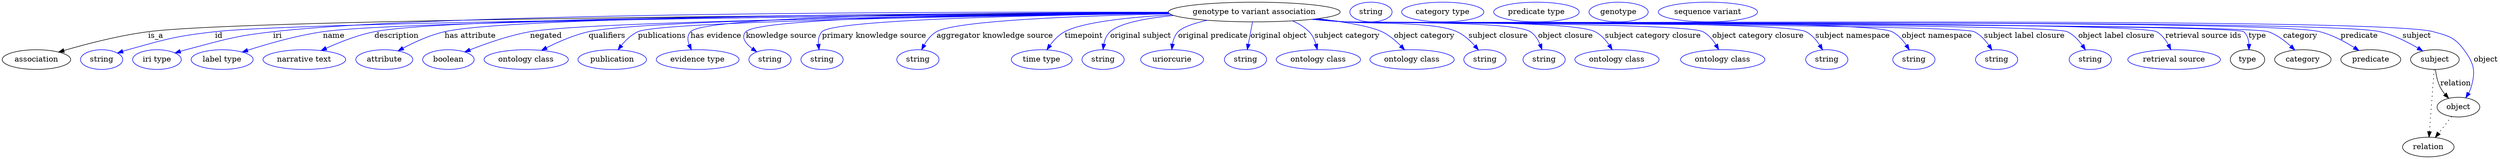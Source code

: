 digraph {
	graph [bb="0,0,4553.4,283"];
	node [label="\N"];
	"genotype to variant association"	[height=0.5,
		label="genotype to variant association",
		pos="2283.4,265",
		width=4.351];
	association	[height=0.5,
		pos="62.394,178",
		width=1.7332];
	"genotype to variant association" -> association	[label=is_a,
		lp="280.39,221.5",
		pos="e,102.91,191.77 2127.1,263.29 1685.5,261.02 448.47,252.59 266.39,229 213.11,222.1 153.58,206.57 112.65,194.64"];
	id	[color=blue,
		height=0.5,
		label=string,
		pos="181.39,178",
		width=1.0652];
	"genotype to variant association" -> id	[color=blue,
		label=id,
		lp="395.39,221.5",
		pos="e,210.38,189.98 2127.6,262.79 1705.2,259.27 558.59,248.07 388.39,229 316.67,220.97 298.9,215.43 229.39,196 226.29,195.13 223.09,\
194.17 219.89,193.15",
		style=solid];
	iri	[color=blue,
		height=0.5,
		label="iri type",
		pos="282.39,178",
		width=1.2277];
	"genotype to variant association" -> iri	[color=blue,
		label=iri,
		lp="501.39,221.5",
		pos="e,315.32,190.15 2126.7,264.68 1751.1,265.71 807.26,264.53 493.39,229 422.11,220.93 404.75,214.31 335.39,196 332.02,195.11 328.55,\
194.13 325.07,193.11",
		style=solid];
	name	[color=blue,
		height=0.5,
		label="label type",
		pos="401.39,178",
		width=1.5707];
	"genotype to variant association" -> name	[color=blue,
		label=name,
		lp="604.39,221.5",
		pos="e,437.98,191.87 2127.6,262.98 1736.6,260.1 734.27,250.68 584.39,229 537.02,222.15 484.46,206.96 447.86,195.11",
		style=solid];
	description	[color=blue,
		height=0.5,
		label="narrative text",
		pos="551.39,178",
		width=2.0943];
	"genotype to variant association" -> description	[color=blue,
		label=description,
		lp="717.89,221.5",
		pos="e,581.77,194.62 2127.1,263.74 1751,262.68 816.58,257.18 677.39,229 647.36,222.92 615.28,210.09 591.01,198.95",
		style=solid];
	"has attribute"	[color=blue,
		height=0.5,
		label=attribute,
		pos="696.39,178",
		width=1.4443];
	"genotype to variant association" -> "has attribute"	[color=blue,
		label="has attribute",
		lp="852.39,221.5",
		pos="e,721.33,194.01 2126.8,263.87 1772.6,263.05 931.22,258.05 805.39,229 778.89,222.88 751.04,209.98 730.13,198.82",
		style=solid];
	negated	[color=blue,
		height=0.5,
		label=boolean,
		pos="813.39,178",
		width=1.2999];
	"genotype to variant association" -> negated	[color=blue,
		label=negated,
		lp="990.39,221.5",
		pos="e,843.03,191.96 2128.1,262.49 1803.4,258.97 1073.3,248.92 961.39,229 923.37,222.23 881.85,207.52 852.5,195.8",
		style=solid];
	qualifiers	[color=blue,
		height=0.5,
		label="ontology class",
		pos="954.39,178",
		width=2.1304];
	"genotype to variant association" -> qualifiers	[color=blue,
		label=qualifiers,
		lp="1101.9,221.5",
		pos="e,982.4,194.93 2127.9,262.84 1823.3,260.08 1168.9,251.59 1068.4,229 1041.6,222.97 1013.3,210.59 991.57,199.66",
		style=solid];
	publications	[color=blue,
		height=0.5,
		label=publication,
		pos="1111.4,178",
		width=1.7332];
	"genotype to variant association" -> publications	[color=blue,
		label=publications,
		lp="1202.4,221.5",
		pos="e,1121.9,195.78 2128.5,262.31 1830.2,258.61 1201.8,248.56 1158.4,229 1146.3,223.57 1135.9,213.45 1128,203.73",
		style=solid];
	"has evidence"	[color=blue,
		height=0.5,
		label="evidence type",
		pos="1267.4,178",
		width=2.0943];
	"genotype to variant association" -> "has evidence"	[color=blue,
		label="has evidence",
		lp="1300.9,221.5",
		pos="e,1255.9,195.88 2126.8,264.31 1846.3,264.1 1284.2,259.8 1254.4,229 1248.2,222.63 1248.8,213.73 1251.7,205.2",
		style=solid];
	"knowledge source"	[color=blue,
		height=0.5,
		label=string,
		pos="1399.4,178",
		width=1.0652];
	"genotype to variant association" -> "knowledge source"	[color=blue,
		label="knowledge source",
		lp="1419.9,221.5",
		pos="e,1375.2,192.24 2127.1,263.68 1869.5,262.37 1381.7,256.28 1355.4,229 1345.9,219.09 1354.7,207.6 1366.9,198.13",
		style=solid];
	"primary knowledge source"	[color=blue,
		height=0.5,
		label=string,
		pos="1494.4,178",
		width=1.0652];
	"genotype to variant association" -> "primary knowledge source"	[color=blue,
		label="primary knowledge source",
		lp="1589.4,221.5",
		pos="e,1489,196.04 2127.8,262.55 1904,259.69 1515.9,251.49 1494.4,229 1488.6,222.94 1487.2,214.32 1487.7,205.94",
		style=solid];
	"aggregator knowledge source"	[color=blue,
		height=0.5,
		label=string,
		pos="1669.4,178",
		width=1.0652];
	"genotype to variant association" -> "aggregator knowledge source"	[color=blue,
		label="aggregator knowledge source",
		lp="1809.9,221.5",
		pos="e,1676.1,196.02 2129.3,261.67 1970.1,258.16 1739.6,249.57 1703.4,229 1693.8,223.55 1686.4,214.16 1680.9,204.98",
		style=solid];
	timepoint	[color=blue,
		height=0.5,
		label="time type",
		pos="1895.4,178",
		width=1.5346];
	"genotype to variant association" -> timepoint	[color=blue,
		label=timepoint,
		lp="1972.4,221.5",
		pos="e,1904.8,195.92 2132.8,259.87 2055.7,255.57 1971.1,246.82 1937.4,229 1926.7,223.32 1917.5,213.63 1910.6,204.28",
		style=solid];
	"original subject"	[color=blue,
		height=0.5,
		label=string,
		pos="2007.4,178",
		width=1.0652];
	"genotype to variant association" -> "original subject"	[color=blue,
		label="original subject",
		lp="2076.4,221.5",
		pos="e,2007.3,196.33 2136.4,258.63 2086.5,253.88 2038.6,245.1 2020.4,229 2013.9,223.25 2010.5,214.72 2008.7,206.31",
		style=solid];
	"original predicate"	[color=blue,
		height=0.5,
		label=uriorcurie,
		pos="2133.4,178",
		width=1.5887];
	"genotype to variant association" -> "original predicate"	[color=blue,
		label="original predicate",
		lp="2207.9,221.5",
		pos="e,2132.9,196.42 2197.4,249.95 2173.9,244.49 2152.6,237.48 2144.4,229 2138.6,222.99 2135.5,214.63 2134,206.47",
		style=solid];
	"original object"	[color=blue,
		height=0.5,
		label=string,
		pos="2267.4,178",
		width=1.0652];
	"genotype to variant association" -> "original object"	[color=blue,
		label="original object",
		lp="2327.9,221.5",
		pos="e,2270.6,196.18 2280.2,246.8 2278,235.16 2275,219.55 2272.5,206.24",
		style=solid];
	"subject category"	[color=blue,
		height=0.5,
		label="ontology class",
		pos="2400.4,178",
		width=2.1304];
	"genotype to variant association" -> "subject category"	[color=blue,
		label="subject category",
		lp="2452.9,221.5",
		pos="e,2398.4,196.3 2353.3,248.8 2364.4,243.93 2375,237.49 2383.4,229 2389.5,222.8 2393.5,214.29 2396,206.04",
		style=solid];
	"object category"	[color=blue,
		height=0.5,
		label="ontology class",
		pos="2571.4,178",
		width=2.1304];
	"genotype to variant association" -> "object category"	[color=blue,
		label="object category",
		lp="2593.9,221.5",
		pos="e,2557.8,195.72 2399.5,252.87 2446.8,247.04 2495.3,239 2516.4,229 2529.3,222.88 2541.3,212.74 2550.8,203.17",
		style=solid];
	"subject closure"	[color=blue,
		height=0.5,
		label=string,
		pos="2704.4,178",
		width=1.0652];
	"genotype to variant association" -> "subject closure"	[color=blue,
		label="subject closure",
		lp="2728.9,221.5",
		pos="e,2692.6,195.53 2395,252.35 2413.2,250.52 2431.8,248.68 2449.4,247 2494.7,242.68 2612.1,248.04 2653.4,229 2665.9,223.24 2677.1,213.09 \
2685.9,203.42",
		style=solid];
	"object closure"	[color=blue,
		height=0.5,
		label=string,
		pos="2812.4,178",
		width=1.0652];
	"genotype to variant association" -> "object closure"	[color=blue,
		label="object closure",
		lp="2851.4,221.5",
		pos="e,2808.5,196.4 2392.7,252.04 2411.6,250.19 2431.1,248.43 2449.4,247 2486.9,244.08 2755.9,249.62 2787.4,229 2795.6,223.61 2801.3,\
214.65 2805.1,205.79",
		style=solid];
	"subject category closure"	[color=blue,
		height=0.5,
		label="ontology class",
		pos="2945.4,178",
		width=2.1304];
	"genotype to variant association" -> "subject category closure"	[color=blue,
		label="subject category closure",
		lp="3010.9,221.5",
		pos="e,2936.8,196.17 2391.4,251.95 2410.7,250.08 2430.6,248.33 2449.4,247 2500,243.42 2860.1,251.86 2905.4,229 2916,223.63 2924.8,213.99 \
2931.3,204.6",
		style=solid];
	"object category closure"	[color=blue,
		height=0.5,
		label="ontology class",
		pos="3138.4,178",
		width=2.1304];
	"genotype to variant association" -> "object category closure"	[color=blue,
		label="object category closure",
		lp="3202.9,221.5",
		pos="e,3131.1,196.18 2390.5,251.85 2410,249.97 2430.3,248.24 2449.4,247 2485.6,244.65 3070.3,245.99 3102.4,229 3112.4,223.69 3120.3,214.19 \
3126.1,204.89",
		style=solid];
	"subject namespace"	[color=blue,
		height=0.5,
		label=string,
		pos="3328.4,178",
		width=1.0652];
	"genotype to variant association" -> "subject namespace"	[color=blue,
		label="subject namespace",
		lp="3375.4,221.5",
		pos="e,3320.7,195.73 2390,251.8 2409.7,249.91 2430.2,248.19 2449.4,247 2496,244.12 3248.8,250.21 3290.4,229 3300.8,223.67 3309.2,213.99 \
3315.4,204.56",
		style=solid];
	"object namespace"	[color=blue,
		height=0.5,
		label=string,
		pos="3487.4,178",
		width=1.0652];
	"genotype to variant association" -> "object namespace"	[color=blue,
		label="object namespace",
		lp="3529.4,221.5",
		pos="e,3479.1,195.77 2390,251.75 2409.7,249.86 2430.2,248.16 2449.4,247 2504.7,243.67 3397.6,253.47 3447.4,229 3458.2,223.67 3467.1,213.85 \
3473.7,204.31",
		style=solid];
	"subject label closure"	[color=blue,
		height=0.5,
		label=string,
		pos="3638.4,178",
		width=1.0652];
	"genotype to variant association" -> "subject label closure"	[color=blue,
		label="subject label closure",
		lp="3689.4,221.5",
		pos="e,3629.8,195.79 2389.6,251.75 2409.4,249.85 2430,248.14 2449.4,247 2481.2,245.12 3568.7,242.87 3597.4,229 3608.4,223.69 3617.4,213.88 \
3624.2,204.34",
		style=solid];
	"object label closure"	[color=blue,
		height=0.5,
		label=string,
		pos="3809.4,178",
		width=1.0652];
	"genotype to variant association" -> "object label closure"	[color=blue,
		label="object label closure",
		lp="3856.9,221.5",
		pos="e,3800.5,195.81 2389.5,251.72 2409.4,249.82 2430,248.12 2449.4,247 2485.9,244.88 3734.3,244.69 3767.4,229 3778.5,223.72 3787.8,213.9 \
3794.7,204.36",
		style=solid];
	"retrieval source ids"	[color=blue,
		height=0.5,
		label="retrieval source",
		pos="3962.4,178",
		width=2.347];
	"genotype to variant association" -> "retrieval source ids"	[color=blue,
		label="retrieval source ids",
		lp="4015.9,221.5",
		pos="e,3956.4,196.18 2389.5,251.7 2409.4,249.8 2430,248.11 2449.4,247 2490.5,244.65 3894.4,248.97 3930.4,229 3939.9,223.75 3946.9,214.39 \
3952,205.18",
		style=solid];
	type	[height=0.5,
		pos="4096.4,178",
		width=0.86659];
	"genotype to variant association" -> type	[color=blue,
		label=type,
		lp="4114.4,221.5",
		pos="e,4099.1,195.98 2389.5,251.68 2409.4,249.78 2430,248.1 2449.4,247 2472.1,245.71 4072.3,244.04 4089.4,229 4095.9,223.32 4098.4,214.65 \
4099.1,206.12",
		style=solid];
	category	[height=0.5,
		pos="4197.4,178",
		width=1.4263];
	"genotype to variant association" -> category	[color=blue,
		label=category,
		lp="4192.9,221.5",
		pos="e,4182.7,195.48 2389.1,251.71 2409.1,249.8 2429.9,248.1 2449.4,247 2496.1,244.36 4090.3,244.64 4134.4,229 4149.6,223.59 4164,212.84 \
4175.1,202.68",
		style=solid];
	predicate	[height=0.5,
		pos="4321.4,178",
		width=1.5165];
	"genotype to variant association" -> predicate	[color=blue,
		label=predicate,
		lp="4300.4,221.5",
		pos="e,4299.7,194.58 2389.1,251.71 2409.1,249.8 2429.9,248.1 2449.4,247 2548.1,241.46 4132.7,253.62 4228.4,229 4250.8,223.25 4273.7,211.04 \
4291.1,200.13",
		style=solid];
	subject	[height=0.5,
		pos="4438.4,178",
		width=1.2277];
	"genotype to variant association" -> subject	[color=blue,
		label=subject,
		lp="4405.4,221.5",
		pos="e,4416.1,193.87 2389.1,251.7 2409.1,249.79 2429.9,248.09 2449.4,247 2554.2,241.15 4236.4,253.6 4338.4,229 4362.9,223.1 4388.2,210.33 \
4407.3,199.18",
		style=solid];
	object	[height=0.5,
		pos="4481.4,91",
		width=1.0832];
	"genotype to variant association" -> object	[color=blue,
		label=object,
		lp="4531.4,178",
		pos="e,4494.8,108.09 2389.1,251.69 2409.1,249.78 2429.9,248.09 2449.4,247 2559.6,240.87 4329.1,258.51 4435.4,229 4463.2,221.27 4474.2,\
219.22 4491.4,196 4510,170.92 4513.3,156.9 4504.4,127 4503.4,123.55 4501.9,120.13 4500.1,116.85",
		style=solid];
	association_type	[color=blue,
		height=0.5,
		label=string,
		pos="2496.4,265",
		width=1.0652];
	association_category	[color=blue,
		height=0.5,
		label="category type",
		pos="2627.4,265",
		width=2.0762];
	"genotype to variant association_predicate"	[color=blue,
		height=0.5,
		label="predicate type",
		pos="2798.4,265",
		width=2.1665];
	subject -> object	[label=relation,
		lp="4476.4,134.5",
		pos="e,4463.5,107.23 4439.5,159.55 4440.7,149.57 4443.2,137.07 4448.4,127 4450.6,122.68 4453.5,118.52 4456.7,114.66"];
	relation	[height=0.5,
		pos="4426.4,18",
		width=1.2999];
	subject -> relation	[pos="e,4427.7,36.188 4437.1,159.79 4435,132.48 4431,78.994 4428.5,46.38",
		style=dotted];
	"genotype to variant association_subject"	[color=blue,
		height=0.5,
		label=genotype,
		pos="2948.4,265",
		width=1.4985];
	object -> relation	[pos="e,4439.2,35.54 4468.9,73.889 4462,64.939 4453.2,53.617 4445.4,43.584",
		style=dotted];
	"genotype to variant association_object"	[color=blue,
		height=0.5,
		label="sequence variant",
		pos="3110.4,265",
		width=2.5095];
}

